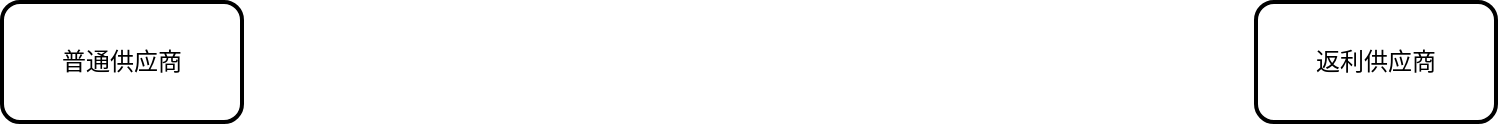 <mxfile version="15.7.3" type="device"><diagram id="xs5Fu3mZ8hqVXJtArWCT" name="第 1 页"><mxGraphModel dx="1102" dy="865" grid="1" gridSize="10" guides="1" tooltips="1" connect="1" arrows="1" fold="1" page="1" pageScale="1" pageWidth="827" pageHeight="1169" math="0" shadow="0"><root><mxCell id="0"/><mxCell id="1" parent="0"/><mxCell id="hz4Lt-8V62P5CaNGVWEE-1" value="普通供应商" style="rounded=1;whiteSpace=wrap;html=1;strokeWidth=2;" parent="1" vertex="1"><mxGeometry x="200" y="120" width="120" height="60" as="geometry"/></mxCell><mxCell id="hz4Lt-8V62P5CaNGVWEE-2" value="返利供应商" style="rounded=1;whiteSpace=wrap;html=1;strokeWidth=2;" parent="1" vertex="1"><mxGeometry x="827" y="120" width="120" height="60" as="geometry"/></mxCell></root></mxGraphModel></diagram></mxfile>